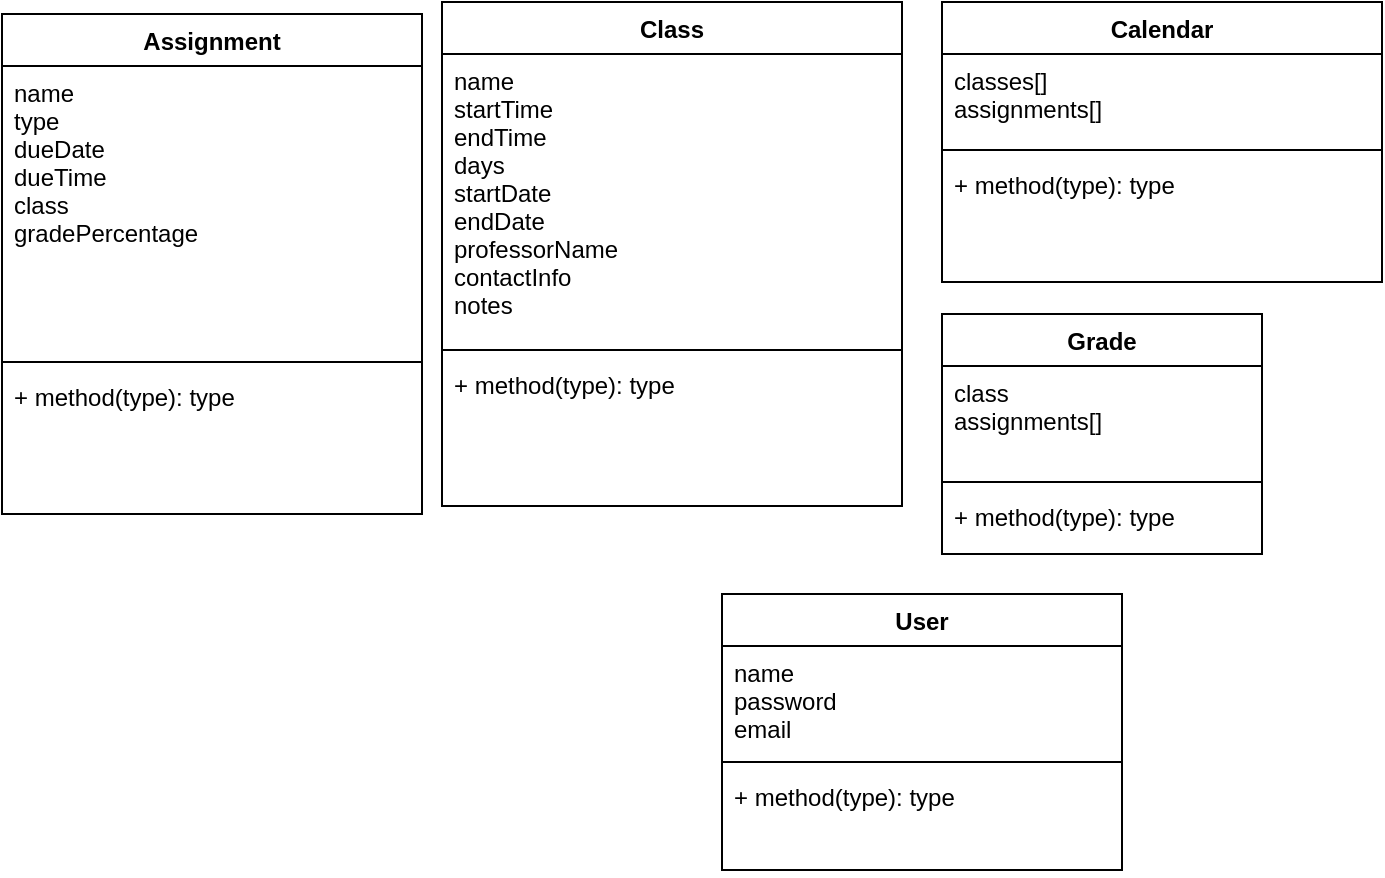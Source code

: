 <mxfile version="12.2.2" type="device" pages="1"><diagram id="0ySs9GJ6ZoIYuNCttSHO" name="Page-1"><mxGraphModel dx="1106" dy="643" grid="1" gridSize="10" guides="1" tooltips="1" connect="1" arrows="1" fold="1" page="1" pageScale="1" pageWidth="850" pageHeight="1100" math="0" shadow="0"><root><mxCell id="0"/><mxCell id="1" parent="0"/><mxCell id="pAgkX5GJSA1WHpN-74me-1" value="Class&#xA;" style="swimlane;fontStyle=1;align=center;verticalAlign=top;childLayout=stackLayout;horizontal=1;startSize=26;horizontalStack=0;resizeParent=1;resizeParentMax=0;resizeLast=0;collapsible=1;marginBottom=0;" vertex="1" parent="1"><mxGeometry x="270" y="24" width="230" height="252" as="geometry"/></mxCell><mxCell id="pAgkX5GJSA1WHpN-74me-2" value="name&#xA;startTime&#xA;endTime&#xA;days&#xA;startDate&#xA;endDate&#xA;professorName&#xA;contactInfo&#xA;notes&#xA;&#xA;&#xA;" style="text;strokeColor=none;fillColor=none;align=left;verticalAlign=top;spacingLeft=4;spacingRight=4;overflow=hidden;rotatable=0;points=[[0,0.5],[1,0.5]];portConstraint=eastwest;" vertex="1" parent="pAgkX5GJSA1WHpN-74me-1"><mxGeometry y="26" width="230" height="144" as="geometry"/></mxCell><mxCell id="pAgkX5GJSA1WHpN-74me-3" value="" style="line;strokeWidth=1;fillColor=none;align=left;verticalAlign=middle;spacingTop=-1;spacingLeft=3;spacingRight=3;rotatable=0;labelPosition=right;points=[];portConstraint=eastwest;" vertex="1" parent="pAgkX5GJSA1WHpN-74me-1"><mxGeometry y="170" width="230" height="8" as="geometry"/></mxCell><mxCell id="pAgkX5GJSA1WHpN-74me-4" value="+ method(type): type" style="text;strokeColor=none;fillColor=none;align=left;verticalAlign=top;spacingLeft=4;spacingRight=4;overflow=hidden;rotatable=0;points=[[0,0.5],[1,0.5]];portConstraint=eastwest;" vertex="1" parent="pAgkX5GJSA1WHpN-74me-1"><mxGeometry y="178" width="230" height="74" as="geometry"/></mxCell><mxCell id="pAgkX5GJSA1WHpN-74me-5" value="Assignment" style="swimlane;fontStyle=1;align=center;verticalAlign=top;childLayout=stackLayout;horizontal=1;startSize=26;horizontalStack=0;resizeParent=1;resizeParentMax=0;resizeLast=0;collapsible=1;marginBottom=0;" vertex="1" parent="1"><mxGeometry x="50" y="30" width="210" height="250" as="geometry"/></mxCell><mxCell id="pAgkX5GJSA1WHpN-74me-6" value="name&#xA;type&#xA;dueDate&#xA;dueTime&#xA;class&#xA;gradePercentage&#xA;" style="text;strokeColor=none;fillColor=none;align=left;verticalAlign=top;spacingLeft=4;spacingRight=4;overflow=hidden;rotatable=0;points=[[0,0.5],[1,0.5]];portConstraint=eastwest;" vertex="1" parent="pAgkX5GJSA1WHpN-74me-5"><mxGeometry y="26" width="210" height="144" as="geometry"/></mxCell><mxCell id="pAgkX5GJSA1WHpN-74me-7" value="" style="line;strokeWidth=1;fillColor=none;align=left;verticalAlign=middle;spacingTop=-1;spacingLeft=3;spacingRight=3;rotatable=0;labelPosition=right;points=[];portConstraint=eastwest;" vertex="1" parent="pAgkX5GJSA1WHpN-74me-5"><mxGeometry y="170" width="210" height="8" as="geometry"/></mxCell><mxCell id="pAgkX5GJSA1WHpN-74me-8" value="+ method(type): type" style="text;strokeColor=none;fillColor=none;align=left;verticalAlign=top;spacingLeft=4;spacingRight=4;overflow=hidden;rotatable=0;points=[[0,0.5],[1,0.5]];portConstraint=eastwest;" vertex="1" parent="pAgkX5GJSA1WHpN-74me-5"><mxGeometry y="178" width="210" height="72" as="geometry"/></mxCell><mxCell id="pAgkX5GJSA1WHpN-74me-9" value="User" style="swimlane;fontStyle=1;align=center;verticalAlign=top;childLayout=stackLayout;horizontal=1;startSize=26;horizontalStack=0;resizeParent=1;resizeParentMax=0;resizeLast=0;collapsible=1;marginBottom=0;" vertex="1" parent="1"><mxGeometry x="410" y="320" width="200" height="138" as="geometry"/></mxCell><mxCell id="pAgkX5GJSA1WHpN-74me-10" value="name&#xA;password&#xA;email&#xA;" style="text;strokeColor=none;fillColor=none;align=left;verticalAlign=top;spacingLeft=4;spacingRight=4;overflow=hidden;rotatable=0;points=[[0,0.5],[1,0.5]];portConstraint=eastwest;" vertex="1" parent="pAgkX5GJSA1WHpN-74me-9"><mxGeometry y="26" width="200" height="54" as="geometry"/></mxCell><mxCell id="pAgkX5GJSA1WHpN-74me-11" value="" style="line;strokeWidth=1;fillColor=none;align=left;verticalAlign=middle;spacingTop=-1;spacingLeft=3;spacingRight=3;rotatable=0;labelPosition=right;points=[];portConstraint=eastwest;" vertex="1" parent="pAgkX5GJSA1WHpN-74me-9"><mxGeometry y="80" width="200" height="8" as="geometry"/></mxCell><mxCell id="pAgkX5GJSA1WHpN-74me-12" value="+ method(type): type" style="text;strokeColor=none;fillColor=none;align=left;verticalAlign=top;spacingLeft=4;spacingRight=4;overflow=hidden;rotatable=0;points=[[0,0.5],[1,0.5]];portConstraint=eastwest;" vertex="1" parent="pAgkX5GJSA1WHpN-74me-9"><mxGeometry y="88" width="200" height="50" as="geometry"/></mxCell><mxCell id="pAgkX5GJSA1WHpN-74me-13" value="Grade" style="swimlane;fontStyle=1;align=center;verticalAlign=top;childLayout=stackLayout;horizontal=1;startSize=26;horizontalStack=0;resizeParent=1;resizeParentMax=0;resizeLast=0;collapsible=1;marginBottom=0;" vertex="1" parent="1"><mxGeometry x="520" y="180" width="160" height="120" as="geometry"/></mxCell><mxCell id="pAgkX5GJSA1WHpN-74me-14" value="class&#xA;assignments[]&#xA;" style="text;strokeColor=none;fillColor=none;align=left;verticalAlign=top;spacingLeft=4;spacingRight=4;overflow=hidden;rotatable=0;points=[[0,0.5],[1,0.5]];portConstraint=eastwest;" vertex="1" parent="pAgkX5GJSA1WHpN-74me-13"><mxGeometry y="26" width="160" height="54" as="geometry"/></mxCell><mxCell id="pAgkX5GJSA1WHpN-74me-15" value="" style="line;strokeWidth=1;fillColor=none;align=left;verticalAlign=middle;spacingTop=-1;spacingLeft=3;spacingRight=3;rotatable=0;labelPosition=right;points=[];portConstraint=eastwest;" vertex="1" parent="pAgkX5GJSA1WHpN-74me-13"><mxGeometry y="80" width="160" height="8" as="geometry"/></mxCell><mxCell id="pAgkX5GJSA1WHpN-74me-16" value="+ method(type): type" style="text;strokeColor=none;fillColor=none;align=left;verticalAlign=top;spacingLeft=4;spacingRight=4;overflow=hidden;rotatable=0;points=[[0,0.5],[1,0.5]];portConstraint=eastwest;" vertex="1" parent="pAgkX5GJSA1WHpN-74me-13"><mxGeometry y="88" width="160" height="32" as="geometry"/></mxCell><mxCell id="pAgkX5GJSA1WHpN-74me-17" value="Calendar" style="swimlane;fontStyle=1;align=center;verticalAlign=top;childLayout=stackLayout;horizontal=1;startSize=26;horizontalStack=0;resizeParent=1;resizeParentMax=0;resizeLast=0;collapsible=1;marginBottom=0;" vertex="1" parent="1"><mxGeometry x="520" y="24" width="220" height="140" as="geometry"/></mxCell><mxCell id="pAgkX5GJSA1WHpN-74me-18" value="classes[]&#xA;assignments[]&#xA;" style="text;strokeColor=none;fillColor=none;align=left;verticalAlign=top;spacingLeft=4;spacingRight=4;overflow=hidden;rotatable=0;points=[[0,0.5],[1,0.5]];portConstraint=eastwest;" vertex="1" parent="pAgkX5GJSA1WHpN-74me-17"><mxGeometry y="26" width="220" height="44" as="geometry"/></mxCell><mxCell id="pAgkX5GJSA1WHpN-74me-19" value="" style="line;strokeWidth=1;fillColor=none;align=left;verticalAlign=middle;spacingTop=-1;spacingLeft=3;spacingRight=3;rotatable=0;labelPosition=right;points=[];portConstraint=eastwest;" vertex="1" parent="pAgkX5GJSA1WHpN-74me-17"><mxGeometry y="70" width="220" height="8" as="geometry"/></mxCell><mxCell id="pAgkX5GJSA1WHpN-74me-20" value="+ method(type): type" style="text;strokeColor=none;fillColor=none;align=left;verticalAlign=top;spacingLeft=4;spacingRight=4;overflow=hidden;rotatable=0;points=[[0,0.5],[1,0.5]];portConstraint=eastwest;" vertex="1" parent="pAgkX5GJSA1WHpN-74me-17"><mxGeometry y="78" width="220" height="62" as="geometry"/></mxCell></root></mxGraphModel></diagram></mxfile>